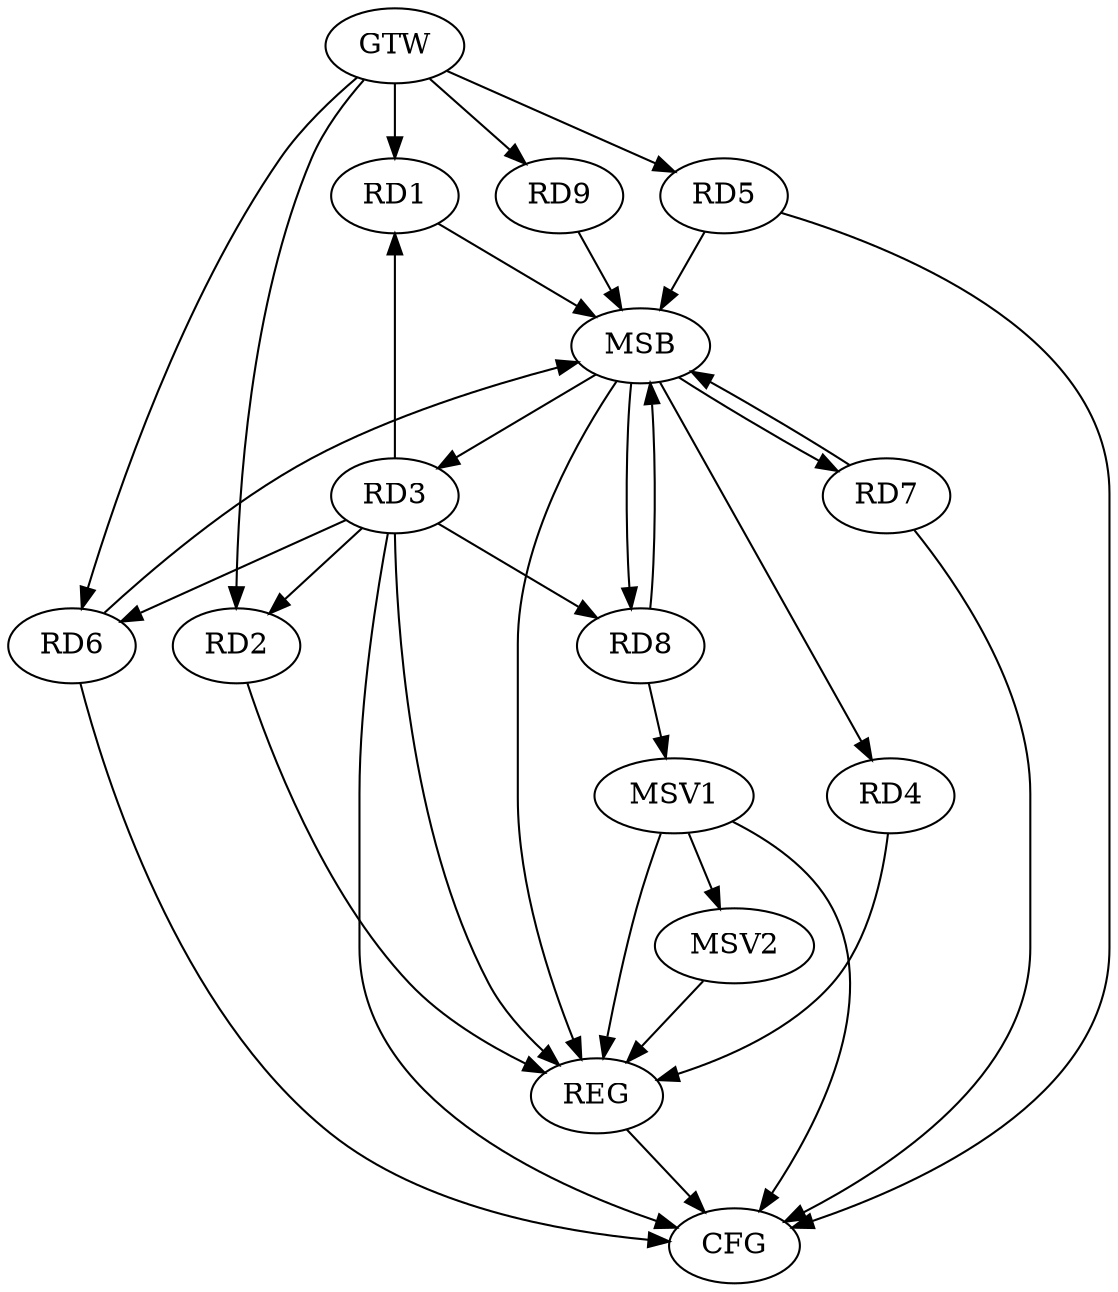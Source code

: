 strict digraph G {
  RD1 [ label="RD1" ];
  RD2 [ label="RD2" ];
  RD3 [ label="RD3" ];
  RD4 [ label="RD4" ];
  RD5 [ label="RD5" ];
  RD6 [ label="RD6" ];
  RD7 [ label="RD7" ];
  RD8 [ label="RD8" ];
  RD9 [ label="RD9" ];
  GTW [ label="GTW" ];
  REG [ label="REG" ];
  MSB [ label="MSB" ];
  CFG [ label="CFG" ];
  MSV1 [ label="MSV1" ];
  MSV2 [ label="MSV2" ];
  GTW -> RD1;
  GTW -> RD2;
  GTW -> RD5;
  GTW -> RD6;
  GTW -> RD9;
  RD2 -> REG;
  RD3 -> REG;
  RD4 -> REG;
  RD1 -> MSB;
  MSB -> REG;
  RD5 -> MSB;
  RD6 -> MSB;
  RD7 -> MSB;
  RD8 -> MSB;
  RD9 -> MSB;
  MSB -> RD3;
  MSB -> RD4;
  MSB -> RD7;
  MSB -> RD8;
  RD5 -> CFG;
  RD7 -> CFG;
  RD6 -> CFG;
  REG -> CFG;
  RD3 -> CFG;
  RD3 -> RD1;
  RD3 -> RD6;
  RD3 -> RD2;
  RD3 -> RD8;
  RD8 -> MSV1;
  MSV1 -> REG;
  MSV1 -> CFG;
  MSV1 -> MSV2;
  MSV2 -> REG;
}
